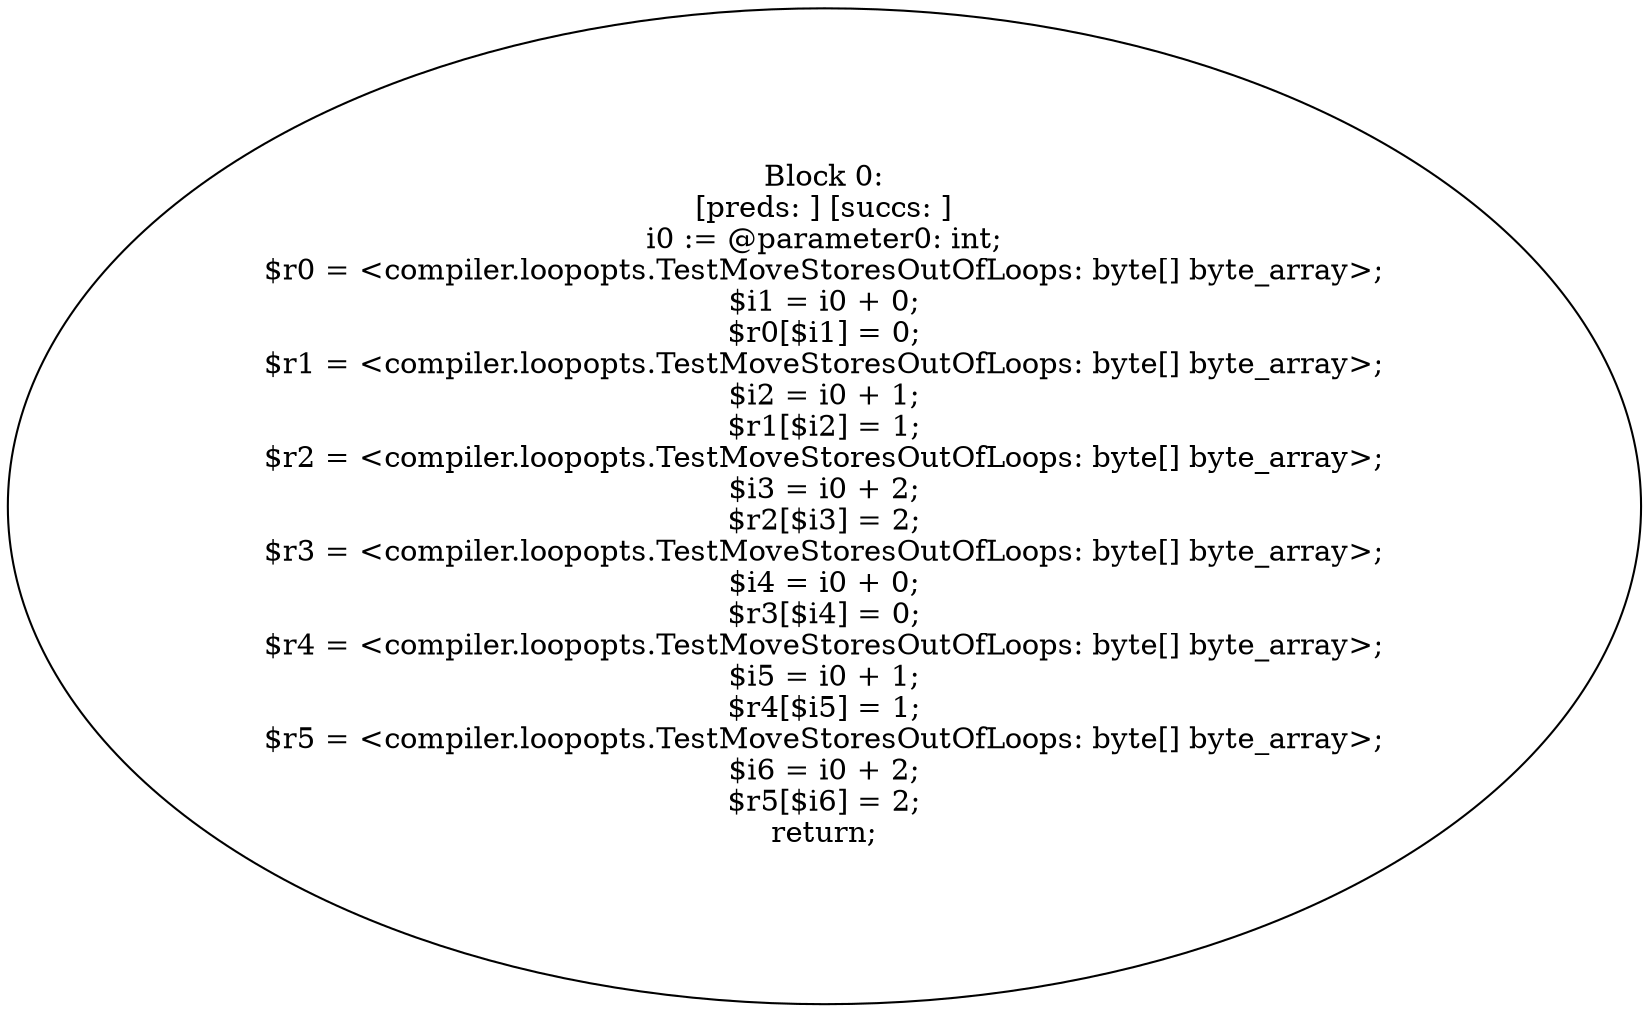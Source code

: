 digraph "unitGraph" {
    "Block 0:
[preds: ] [succs: ]
i0 := @parameter0: int;
$r0 = <compiler.loopopts.TestMoveStoresOutOfLoops: byte[] byte_array>;
$i1 = i0 + 0;
$r0[$i1] = 0;
$r1 = <compiler.loopopts.TestMoveStoresOutOfLoops: byte[] byte_array>;
$i2 = i0 + 1;
$r1[$i2] = 1;
$r2 = <compiler.loopopts.TestMoveStoresOutOfLoops: byte[] byte_array>;
$i3 = i0 + 2;
$r2[$i3] = 2;
$r3 = <compiler.loopopts.TestMoveStoresOutOfLoops: byte[] byte_array>;
$i4 = i0 + 0;
$r3[$i4] = 0;
$r4 = <compiler.loopopts.TestMoveStoresOutOfLoops: byte[] byte_array>;
$i5 = i0 + 1;
$r4[$i5] = 1;
$r5 = <compiler.loopopts.TestMoveStoresOutOfLoops: byte[] byte_array>;
$i6 = i0 + 2;
$r5[$i6] = 2;
return;
"
}

